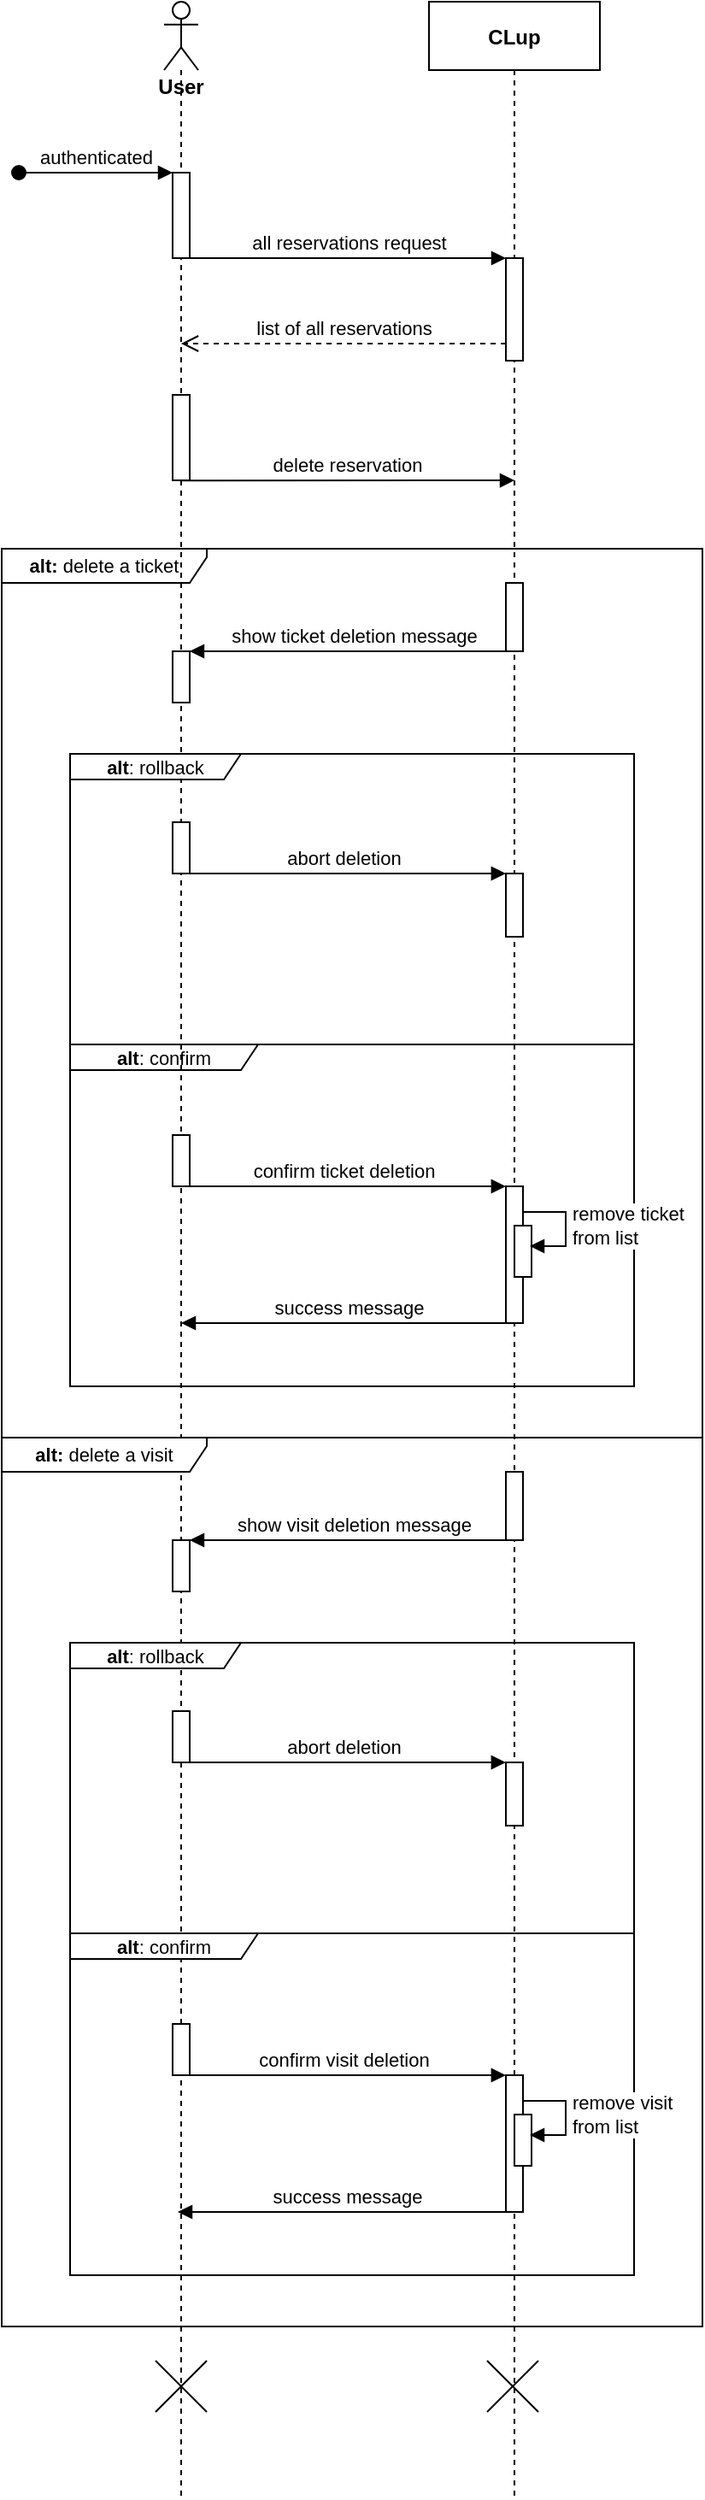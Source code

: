 <mxfile version="14.0.4" type="device"><diagram id="kgpKYQtTHZ0yAKxKKP6v" name="Page-1"><mxGraphModel dx="868" dy="448" grid="1" gridSize="10" guides="1" tooltips="1" connect="1" arrows="1" fold="1" page="1" pageScale="1" pageWidth="850" pageHeight="1100" math="0" shadow="0"><root><mxCell id="0"/><mxCell id="1" parent="0"/><mxCell id="hY6kvGmCVBddUh0xzyKB-15" value="&lt;font style=&quot;font-size: 11px&quot;&gt;&lt;b&gt;alt:&lt;/b&gt; delete a ticket&lt;/font&gt;" style="shape=umlFrame;whiteSpace=wrap;html=1;width=120;height=20;" parent="1" vertex="1"><mxGeometry x="50" y="400" width="410" height="520" as="geometry"/></mxCell><mxCell id="hY6kvGmCVBddUh0xzyKB-35" value="&lt;font style=&quot;font-size: 11px&quot;&gt;&lt;b&gt;alt&lt;/b&gt;: confirm&lt;/font&gt;" style="shape=umlFrame;whiteSpace=wrap;html=1;width=110;height=15;" parent="1" vertex="1"><mxGeometry x="90" y="690" width="330" height="200" as="geometry"/></mxCell><mxCell id="3nuBFxr9cyL0pnOWT2aG-5" value="CLup" style="shape=umlLifeline;perimeter=lifelinePerimeter;container=1;collapsible=0;recursiveResize=0;rounded=0;shadow=0;strokeWidth=1;fontStyle=1" parent="1" vertex="1"><mxGeometry x="300" y="80" width="100" height="1460" as="geometry"/></mxCell><mxCell id="hY6kvGmCVBddUh0xzyKB-5" value="" style="html=1;points=[];perimeter=orthogonalPerimeter;" parent="3nuBFxr9cyL0pnOWT2aG-5" vertex="1"><mxGeometry x="45" y="150" width="10" height="60" as="geometry"/></mxCell><mxCell id="hY6kvGmCVBddUh0xzyKB-60" value="" style="shape=umlDestroy;" parent="3nuBFxr9cyL0pnOWT2aG-5" vertex="1"><mxGeometry x="34" y="1380" width="30" height="30" as="geometry"/></mxCell><mxCell id="hY6kvGmCVBddUh0xzyKB-2" value="&lt;b&gt;User&lt;/b&gt;" style="shape=umlLifeline;participant=umlActor;perimeter=lifelinePerimeter;whiteSpace=wrap;html=1;container=1;collapsible=0;recursiveResize=0;verticalAlign=top;spacingTop=36;outlineConnect=0;size=40;" parent="1" vertex="1"><mxGeometry x="145" y="80" width="20" height="1460" as="geometry"/></mxCell><mxCell id="hY6kvGmCVBddUh0xzyKB-4" value="" style="html=1;points=[];perimeter=orthogonalPerimeter;" parent="hY6kvGmCVBddUh0xzyKB-2" vertex="1"><mxGeometry x="5" y="100" width="10" height="50" as="geometry"/></mxCell><mxCell id="hY6kvGmCVBddUh0xzyKB-11" value="" style="html=1;points=[];perimeter=orthogonalPerimeter;" parent="hY6kvGmCVBddUh0xzyKB-2" vertex="1"><mxGeometry x="5" y="230" width="10" height="50" as="geometry"/></mxCell><mxCell id="hY6kvGmCVBddUh0xzyKB-3" value="authenticated" style="html=1;verticalAlign=bottom;startArrow=oval;startFill=1;endArrow=block;startSize=8;" parent="1" edge="1"><mxGeometry width="60" relative="1" as="geometry"><mxPoint x="60" y="180" as="sourcePoint"/><mxPoint x="150" y="180" as="targetPoint"/></mxGeometry></mxCell><mxCell id="hY6kvGmCVBddUh0xzyKB-6" value="all reservations request" style="html=1;verticalAlign=bottom;endArrow=block;entryX=0;entryY=0;" parent="1" target="hY6kvGmCVBddUh0xzyKB-5" edge="1"><mxGeometry relative="1" as="geometry"><mxPoint x="160" y="230" as="sourcePoint"/></mxGeometry></mxCell><mxCell id="hY6kvGmCVBddUh0xzyKB-14" value="delete reservation" style="html=1;verticalAlign=bottom;endArrow=block;exitX=0.496;exitY=1.002;exitDx=0;exitDy=0;exitPerimeter=0;" parent="1" source="hY6kvGmCVBddUh0xzyKB-11" edge="1"><mxGeometry width="80" relative="1" as="geometry"><mxPoint x="155.92" y="349.48" as="sourcePoint"/><mxPoint x="350" y="360" as="targetPoint"/><Array as="points"><mxPoint x="350" y="360"/></Array></mxGeometry></mxCell><mxCell id="hY6kvGmCVBddUh0xzyKB-16" value="" style="html=1;points=[];perimeter=orthogonalPerimeter;" parent="1" vertex="1"><mxGeometry x="345" y="420" width="10" height="40" as="geometry"/></mxCell><mxCell id="hY6kvGmCVBddUh0xzyKB-17" value="show ticket deletion message" style="html=1;verticalAlign=bottom;endArrow=block;strokeColor=#000000;entryX=0.997;entryY=0;entryDx=0;entryDy=0;entryPerimeter=0;" parent="1" edge="1"><mxGeometry width="80" relative="1" as="geometry"><mxPoint x="351" y="460" as="sourcePoint"/><mxPoint x="159.97" y="460" as="targetPoint"/></mxGeometry></mxCell><mxCell id="hY6kvGmCVBddUh0xzyKB-25" value="&lt;font style=&quot;font-size: 11px&quot;&gt;&lt;b&gt;alt&lt;/b&gt;: rollback&lt;/font&gt;" style="shape=umlFrame;whiteSpace=wrap;html=1;width=100;height=15;" parent="1" vertex="1"><mxGeometry x="90" y="520" width="330" height="170" as="geometry"/></mxCell><mxCell id="hY6kvGmCVBddUh0xzyKB-27" value="abort deletion" style="html=1;verticalAlign=bottom;endArrow=block;strokeColor=#000000;entryX=-0.007;entryY=0;entryDx=0;entryDy=0;entryPerimeter=0;" parent="1" edge="1"><mxGeometry width="80" relative="1" as="geometry"><mxPoint x="154.929" y="590" as="sourcePoint"/><mxPoint x="344.93" y="590" as="targetPoint"/><Array as="points"><mxPoint x="270" y="590"/></Array></mxGeometry></mxCell><mxCell id="hY6kvGmCVBddUh0xzyKB-30" value="" style="html=1;points=[];perimeter=orthogonalPerimeter;" parent="1" vertex="1"><mxGeometry x="345" y="590" width="10" height="37" as="geometry"/></mxCell><mxCell id="hY6kvGmCVBddUh0xzyKB-33" value="" style="html=1;points=[];perimeter=orthogonalPerimeter;" parent="1" vertex="1"><mxGeometry x="150" y="460" width="10" height="30" as="geometry"/></mxCell><mxCell id="hY6kvGmCVBddUh0xzyKB-34" value="" style="html=1;points=[];perimeter=orthogonalPerimeter;" parent="1" vertex="1"><mxGeometry x="150" y="560" width="10" height="30" as="geometry"/></mxCell><mxCell id="hY6kvGmCVBddUh0xzyKB-36" value="" style="html=1;points=[];perimeter=orthogonalPerimeter;" parent="1" vertex="1"><mxGeometry x="345" y="773" width="10" height="80" as="geometry"/></mxCell><mxCell id="hY6kvGmCVBddUh0xzyKB-37" value="confirm ticket deletion" style="html=1;verticalAlign=bottom;endArrow=block;strokeColor=#000000;entryX=-0.007;entryY=0;entryDx=0;entryDy=0;entryPerimeter=0;" parent="1" target="hY6kvGmCVBddUh0xzyKB-36" edge="1"><mxGeometry width="80" relative="1" as="geometry"><mxPoint x="154.929" y="773" as="sourcePoint"/><mxPoint x="330" y="773" as="targetPoint"/><Array as="points"><mxPoint x="270" y="773"/></Array></mxGeometry></mxCell><mxCell id="hY6kvGmCVBddUh0xzyKB-38" value="" style="html=1;points=[];perimeter=orthogonalPerimeter;" parent="1" vertex="1"><mxGeometry x="350" y="796" width="10" height="30" as="geometry"/></mxCell><mxCell id="hY6kvGmCVBddUh0xzyKB-39" value="remove ticket &lt;br&gt;from list" style="edgeStyle=orthogonalEdgeStyle;html=1;align=left;spacingLeft=2;endArrow=block;rounded=0;entryX=1;entryY=0;strokeColor=#000000;" parent="1" edge="1"><mxGeometry relative="1" as="geometry"><mxPoint x="355" y="788" as="sourcePoint"/><Array as="points"><mxPoint x="380" y="788"/></Array><mxPoint x="359" y="808" as="targetPoint"/></mxGeometry></mxCell><mxCell id="hY6kvGmCVBddUh0xzyKB-40" value="" style="html=1;points=[];perimeter=orthogonalPerimeter;" parent="1" vertex="1"><mxGeometry x="150" y="743" width="10" height="30" as="geometry"/></mxCell><mxCell id="hY6kvGmCVBddUh0xzyKB-41" value="success message" style="html=1;verticalAlign=bottom;endArrow=block;strokeColor=#000000;exitX=0.503;exitY=1;exitDx=0;exitDy=0;exitPerimeter=0;" parent="1" source="hY6kvGmCVBddUh0xzyKB-36" target="hY6kvGmCVBddUh0xzyKB-2" edge="1"><mxGeometry width="80" relative="1" as="geometry"><mxPoint x="390" y="840" as="sourcePoint"/><mxPoint x="470" y="840" as="targetPoint"/></mxGeometry></mxCell><mxCell id="hY6kvGmCVBddUh0xzyKB-42" value="&lt;font style=&quot;font-size: 11px&quot;&gt;&lt;b&gt;alt:&lt;/b&gt; delete a visit&lt;/font&gt;" style="shape=umlFrame;whiteSpace=wrap;html=1;width=120;height=20;" parent="1" vertex="1"><mxGeometry x="50" y="920" width="410" height="520" as="geometry"/></mxCell><mxCell id="hY6kvGmCVBddUh0xzyKB-43" value="&lt;font style=&quot;font-size: 11px&quot;&gt;&lt;b&gt;alt&lt;/b&gt;: confirm&lt;/font&gt;" style="shape=umlFrame;whiteSpace=wrap;html=1;width=110;height=15;" parent="1" vertex="1"><mxGeometry x="90" y="1210" width="330" height="200" as="geometry"/></mxCell><mxCell id="hY6kvGmCVBddUh0xzyKB-44" value="" style="html=1;points=[];perimeter=orthogonalPerimeter;" parent="1" vertex="1"><mxGeometry x="345" y="940" width="10" height="40" as="geometry"/></mxCell><mxCell id="hY6kvGmCVBddUh0xzyKB-45" value="show visit deletion message" style="html=1;verticalAlign=bottom;endArrow=block;strokeColor=#000000;entryX=0.997;entryY=0;entryDx=0;entryDy=0;entryPerimeter=0;" parent="1" edge="1"><mxGeometry width="80" relative="1" as="geometry"><mxPoint x="351" y="980" as="sourcePoint"/><mxPoint x="159.97" y="980" as="targetPoint"/></mxGeometry></mxCell><mxCell id="hY6kvGmCVBddUh0xzyKB-46" value="&lt;font style=&quot;font-size: 11px&quot;&gt;&lt;b&gt;alt&lt;/b&gt;: rollback&lt;/font&gt;" style="shape=umlFrame;whiteSpace=wrap;html=1;width=100;height=15;" parent="1" vertex="1"><mxGeometry x="90" y="1040" width="330" height="170" as="geometry"/></mxCell><mxCell id="hY6kvGmCVBddUh0xzyKB-47" value="abort deletion" style="html=1;verticalAlign=bottom;endArrow=block;strokeColor=#000000;entryX=-0.007;entryY=0;entryDx=0;entryDy=0;entryPerimeter=0;" parent="1" edge="1"><mxGeometry width="80" relative="1" as="geometry"><mxPoint x="154.929" y="1110" as="sourcePoint"/><mxPoint x="344.93" y="1110" as="targetPoint"/><Array as="points"><mxPoint x="270" y="1110"/></Array></mxGeometry></mxCell><mxCell id="hY6kvGmCVBddUh0xzyKB-48" value="" style="html=1;points=[];perimeter=orthogonalPerimeter;" parent="1" vertex="1"><mxGeometry x="345" y="1110" width="10" height="37" as="geometry"/></mxCell><mxCell id="hY6kvGmCVBddUh0xzyKB-51" value="" style="html=1;points=[];perimeter=orthogonalPerimeter;" parent="1" vertex="1"><mxGeometry x="150" y="980" width="10" height="30" as="geometry"/></mxCell><mxCell id="hY6kvGmCVBddUh0xzyKB-52" value="" style="html=1;points=[];perimeter=orthogonalPerimeter;" parent="1" vertex="1"><mxGeometry x="150" y="1080" width="10" height="30" as="geometry"/></mxCell><mxCell id="hY6kvGmCVBddUh0xzyKB-53" value="" style="html=1;points=[];perimeter=orthogonalPerimeter;" parent="1" vertex="1"><mxGeometry x="345" y="1293" width="10" height="80" as="geometry"/></mxCell><mxCell id="hY6kvGmCVBddUh0xzyKB-54" value="confirm visit deletion" style="html=1;verticalAlign=bottom;endArrow=block;strokeColor=#000000;entryX=-0.007;entryY=0;entryDx=0;entryDy=0;entryPerimeter=0;" parent="1" target="hY6kvGmCVBddUh0xzyKB-53" edge="1"><mxGeometry width="80" relative="1" as="geometry"><mxPoint x="154.929" y="1293" as="sourcePoint"/><mxPoint x="330" y="1293" as="targetPoint"/><Array as="points"><mxPoint x="270" y="1293"/></Array></mxGeometry></mxCell><mxCell id="hY6kvGmCVBddUh0xzyKB-55" value="" style="html=1;points=[];perimeter=orthogonalPerimeter;" parent="1" vertex="1"><mxGeometry x="350" y="1316" width="10" height="30" as="geometry"/></mxCell><mxCell id="hY6kvGmCVBddUh0xzyKB-56" value="remove visit&amp;nbsp;&lt;br&gt;from list" style="edgeStyle=orthogonalEdgeStyle;html=1;align=left;spacingLeft=2;endArrow=block;rounded=0;entryX=1;entryY=0;strokeColor=#000000;" parent="1" edge="1"><mxGeometry relative="1" as="geometry"><mxPoint x="355" y="1308" as="sourcePoint"/><Array as="points"><mxPoint x="380" y="1308"/></Array><mxPoint x="359" y="1328" as="targetPoint"/></mxGeometry></mxCell><mxCell id="hY6kvGmCVBddUh0xzyKB-57" value="" style="html=1;points=[];perimeter=orthogonalPerimeter;" parent="1" vertex="1"><mxGeometry x="150" y="1263" width="10" height="30" as="geometry"/></mxCell><mxCell id="hY6kvGmCVBddUh0xzyKB-58" value="success message" style="html=1;verticalAlign=bottom;endArrow=block;strokeColor=#000000;exitX=0.503;exitY=1;exitDx=0;exitDy=0;exitPerimeter=0;" parent="1" source="hY6kvGmCVBddUh0xzyKB-53" edge="1"><mxGeometry width="80" relative="1" as="geometry"><mxPoint x="390" y="1360" as="sourcePoint"/><mxPoint x="153" y="1373" as="targetPoint"/></mxGeometry></mxCell><mxCell id="hY6kvGmCVBddUh0xzyKB-59" value="" style="shape=umlDestroy;" parent="1" vertex="1"><mxGeometry x="140" y="1460" width="30" height="30" as="geometry"/></mxCell><mxCell id="7ubVux-CTMCyEcMq6HQS-1" value="list of all reservations" style="html=1;verticalAlign=bottom;endArrow=open;dashed=1;endSize=8;" edge="1" parent="1" target="hY6kvGmCVBddUh0xzyKB-2"><mxGeometry relative="1" as="geometry"><mxPoint x="345" y="280" as="sourcePoint"/><mxPoint x="265" y="280" as="targetPoint"/></mxGeometry></mxCell></root></mxGraphModel></diagram></mxfile>